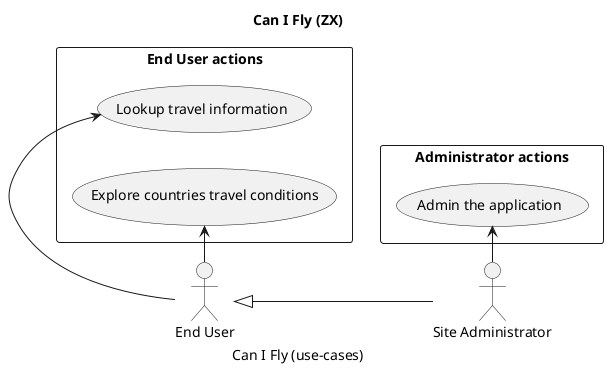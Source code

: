 @startuml 

' Document what travel-app can do

left to right direction

title Can I Fly (ZX)

caption Can I Fly (use-cases)

' --------------------------------------------------------------------------------
' Actor(s) definitions

"Site Administrator"    as Admin
"End User"              as User

User <|-- Admin


' --------------------------------------------------------------------------------
' Action(s) (Use-cases) definitions

rectangle "End User actions" {
"Lookup travel information"             as (Lookup)
"Explore countries travel conditions"   as (Explore)
}

rectangle "Administrator actions" {
"Admin the application"                 as (Administer)
}


' --------------------------------------------------------------------------------
' Actor-Use-Cases
User -> (Lookup)
User -> (Explore)
Admin -> (Administer)

':User: --> (Use)
'Admin --> (Admin the application)


@enduml

